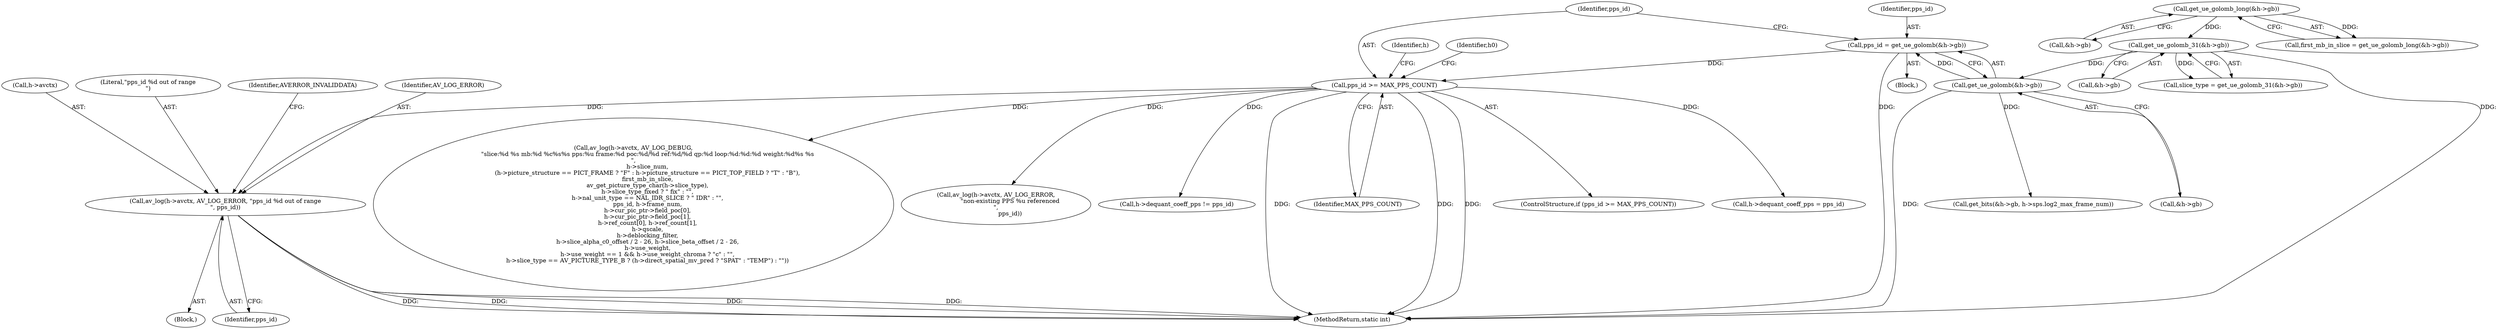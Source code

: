 digraph "0_FFmpeg_29ffeef5e73b8f41ff3a3f2242d356759c66f91f@pointer" {
"1000310" [label="(Call,av_log(h->avctx, AV_LOG_ERROR, \"pps_id %d out of range\n\", pps_id))"];
"1000306" [label="(Call,pps_id >= MAX_PPS_COUNT)"];
"1000298" [label="(Call,pps_id = get_ue_golomb(&h->gb))"];
"1000300" [label="(Call,get_ue_golomb(&h->gb))"];
"1000230" [label="(Call,get_ue_golomb_31(&h->gb))"];
"1000168" [label="(Call,get_ue_golomb_long(&h->gb))"];
"1000314" [label="(Identifier,AV_LOG_ERROR)"];
"1000997" [label="(Call,get_bits(&h->gb, h->sps.log2_max_frame_num))"];
"1000310" [label="(Call,av_log(h->avctx, AV_LOG_ERROR, \"pps_id %d out of range\n\", pps_id))"];
"1000309" [label="(Block,)"];
"1000311" [label="(Call,h->avctx)"];
"1003435" [label="(MethodReturn,static int)"];
"1000231" [label="(Call,&h->gb)"];
"1000228" [label="(Call,slice_type = get_ue_golomb_31(&h->gb))"];
"1000315" [label="(Literal,\"pps_id %d out of range\n\")"];
"1000305" [label="(ControlStructure,if (pps_id >= MAX_PPS_COUNT))"];
"1000316" [label="(Identifier,pps_id)"];
"1000986" [label="(Call,h->dequant_coeff_pps = pps_id)"];
"1000127" [label="(Block,)"];
"1000299" [label="(Identifier,pps_id)"];
"1000312" [label="(Identifier,h)"];
"1000308" [label="(Identifier,MAX_PPS_COUNT)"];
"1000166" [label="(Call,first_mb_in_slice = get_ue_golomb_long(&h->gb))"];
"1003314" [label="(Call,av_log(h->avctx, AV_LOG_DEBUG,\n               \"slice:%d %s mb:%d %c%s%s pps:%u frame:%d poc:%d/%d ref:%d/%d qp:%d loop:%d:%d:%d weight:%d%s %s\n\",\n               h->slice_num,\n               (h->picture_structure == PICT_FRAME ? \"F\" : h->picture_structure == PICT_TOP_FIELD ? \"T\" : \"B\"),\n               first_mb_in_slice,\n               av_get_picture_type_char(h->slice_type),\n               h->slice_type_fixed ? \" fix\" : \"\",\n               h->nal_unit_type == NAL_IDR_SLICE ? \" IDR\" : \"\",\n               pps_id, h->frame_num,\n               h->cur_pic_ptr->field_poc[0],\n               h->cur_pic_ptr->field_poc[1],\n               h->ref_count[0], h->ref_count[1],\n               h->qscale,\n               h->deblocking_filter,\n               h->slice_alpha_c0_offset / 2 - 26, h->slice_beta_offset / 2 - 26,\n               h->use_weight,\n               h->use_weight == 1 && h->use_weight_chroma ? \"c\" : \"\",\n               h->slice_type == AV_PICTURE_TYPE_B ? (h->direct_spatial_mv_pred ? \"SPAT\" : \"TEMP\") : \"\"))"];
"1000230" [label="(Call,get_ue_golomb_31(&h->gb))"];
"1000327" [label="(Call,av_log(h->avctx, AV_LOG_ERROR,\n               \"non-existing PPS %u referenced\n\",\n               pps_id))"];
"1000323" [label="(Identifier,h0)"];
"1000300" [label="(Call,get_ue_golomb(&h->gb))"];
"1000168" [label="(Call,get_ue_golomb_long(&h->gb))"];
"1000301" [label="(Call,&h->gb)"];
"1000318" [label="(Identifier,AVERROR_INVALIDDATA)"];
"1000980" [label="(Call,h->dequant_coeff_pps != pps_id)"];
"1000298" [label="(Call,pps_id = get_ue_golomb(&h->gb))"];
"1000307" [label="(Identifier,pps_id)"];
"1000306" [label="(Call,pps_id >= MAX_PPS_COUNT)"];
"1000169" [label="(Call,&h->gb)"];
"1000310" -> "1000309"  [label="AST: "];
"1000310" -> "1000316"  [label="CFG: "];
"1000311" -> "1000310"  [label="AST: "];
"1000314" -> "1000310"  [label="AST: "];
"1000315" -> "1000310"  [label="AST: "];
"1000316" -> "1000310"  [label="AST: "];
"1000318" -> "1000310"  [label="CFG: "];
"1000310" -> "1003435"  [label="DDG: "];
"1000310" -> "1003435"  [label="DDG: "];
"1000310" -> "1003435"  [label="DDG: "];
"1000310" -> "1003435"  [label="DDG: "];
"1000306" -> "1000310"  [label="DDG: "];
"1000306" -> "1000305"  [label="AST: "];
"1000306" -> "1000308"  [label="CFG: "];
"1000307" -> "1000306"  [label="AST: "];
"1000308" -> "1000306"  [label="AST: "];
"1000312" -> "1000306"  [label="CFG: "];
"1000323" -> "1000306"  [label="CFG: "];
"1000306" -> "1003435"  [label="DDG: "];
"1000306" -> "1003435"  [label="DDG: "];
"1000306" -> "1003435"  [label="DDG: "];
"1000298" -> "1000306"  [label="DDG: "];
"1000306" -> "1000327"  [label="DDG: "];
"1000306" -> "1000980"  [label="DDG: "];
"1000306" -> "1000986"  [label="DDG: "];
"1000306" -> "1003314"  [label="DDG: "];
"1000298" -> "1000127"  [label="AST: "];
"1000298" -> "1000300"  [label="CFG: "];
"1000299" -> "1000298"  [label="AST: "];
"1000300" -> "1000298"  [label="AST: "];
"1000307" -> "1000298"  [label="CFG: "];
"1000298" -> "1003435"  [label="DDG: "];
"1000300" -> "1000298"  [label="DDG: "];
"1000300" -> "1000301"  [label="CFG: "];
"1000301" -> "1000300"  [label="AST: "];
"1000300" -> "1003435"  [label="DDG: "];
"1000230" -> "1000300"  [label="DDG: "];
"1000300" -> "1000997"  [label="DDG: "];
"1000230" -> "1000228"  [label="AST: "];
"1000230" -> "1000231"  [label="CFG: "];
"1000231" -> "1000230"  [label="AST: "];
"1000228" -> "1000230"  [label="CFG: "];
"1000230" -> "1003435"  [label="DDG: "];
"1000230" -> "1000228"  [label="DDG: "];
"1000168" -> "1000230"  [label="DDG: "];
"1000168" -> "1000166"  [label="AST: "];
"1000168" -> "1000169"  [label="CFG: "];
"1000169" -> "1000168"  [label="AST: "];
"1000166" -> "1000168"  [label="CFG: "];
"1000168" -> "1000166"  [label="DDG: "];
}
